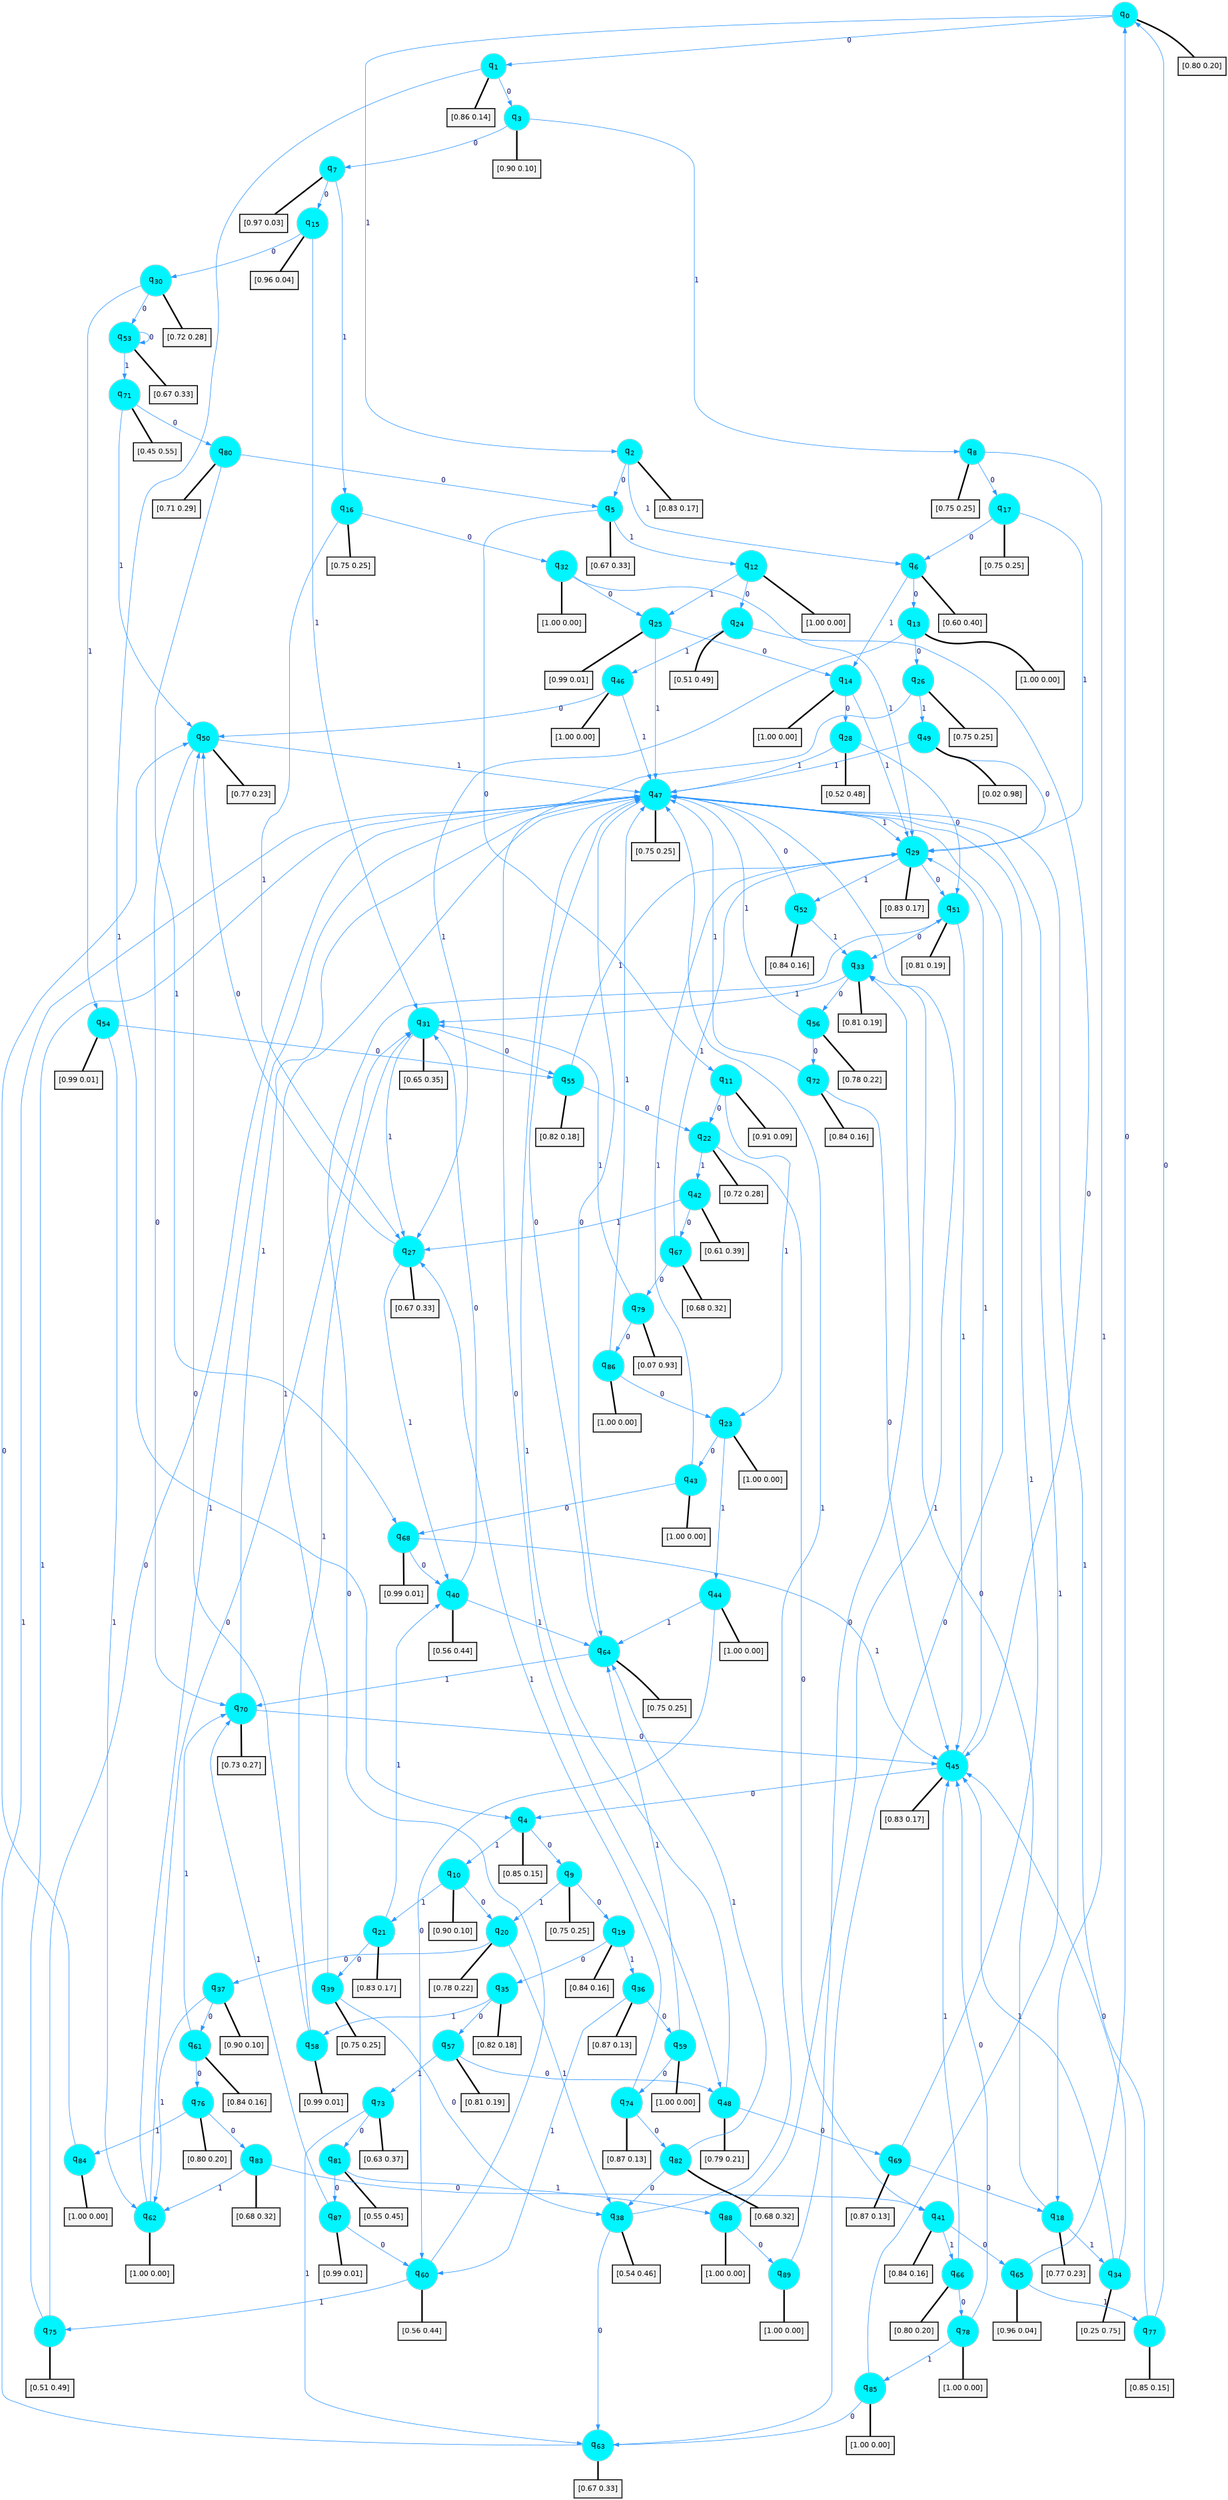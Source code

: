 digraph G {
graph [
bgcolor=transparent, dpi=300, rankdir=TD, size="40,25"];
node [
color=gray, fillcolor=turquoise1, fontcolor=black, fontname=Helvetica, fontsize=16, fontweight=bold, shape=circle, style=filled];
edge [
arrowsize=1, color=dodgerblue1, fontcolor=midnightblue, fontname=courier, fontweight=bold, penwidth=1, style=solid, weight=20];
0[label=<q<SUB>0</SUB>>];
1[label=<q<SUB>1</SUB>>];
2[label=<q<SUB>2</SUB>>];
3[label=<q<SUB>3</SUB>>];
4[label=<q<SUB>4</SUB>>];
5[label=<q<SUB>5</SUB>>];
6[label=<q<SUB>6</SUB>>];
7[label=<q<SUB>7</SUB>>];
8[label=<q<SUB>8</SUB>>];
9[label=<q<SUB>9</SUB>>];
10[label=<q<SUB>10</SUB>>];
11[label=<q<SUB>11</SUB>>];
12[label=<q<SUB>12</SUB>>];
13[label=<q<SUB>13</SUB>>];
14[label=<q<SUB>14</SUB>>];
15[label=<q<SUB>15</SUB>>];
16[label=<q<SUB>16</SUB>>];
17[label=<q<SUB>17</SUB>>];
18[label=<q<SUB>18</SUB>>];
19[label=<q<SUB>19</SUB>>];
20[label=<q<SUB>20</SUB>>];
21[label=<q<SUB>21</SUB>>];
22[label=<q<SUB>22</SUB>>];
23[label=<q<SUB>23</SUB>>];
24[label=<q<SUB>24</SUB>>];
25[label=<q<SUB>25</SUB>>];
26[label=<q<SUB>26</SUB>>];
27[label=<q<SUB>27</SUB>>];
28[label=<q<SUB>28</SUB>>];
29[label=<q<SUB>29</SUB>>];
30[label=<q<SUB>30</SUB>>];
31[label=<q<SUB>31</SUB>>];
32[label=<q<SUB>32</SUB>>];
33[label=<q<SUB>33</SUB>>];
34[label=<q<SUB>34</SUB>>];
35[label=<q<SUB>35</SUB>>];
36[label=<q<SUB>36</SUB>>];
37[label=<q<SUB>37</SUB>>];
38[label=<q<SUB>38</SUB>>];
39[label=<q<SUB>39</SUB>>];
40[label=<q<SUB>40</SUB>>];
41[label=<q<SUB>41</SUB>>];
42[label=<q<SUB>42</SUB>>];
43[label=<q<SUB>43</SUB>>];
44[label=<q<SUB>44</SUB>>];
45[label=<q<SUB>45</SUB>>];
46[label=<q<SUB>46</SUB>>];
47[label=<q<SUB>47</SUB>>];
48[label=<q<SUB>48</SUB>>];
49[label=<q<SUB>49</SUB>>];
50[label=<q<SUB>50</SUB>>];
51[label=<q<SUB>51</SUB>>];
52[label=<q<SUB>52</SUB>>];
53[label=<q<SUB>53</SUB>>];
54[label=<q<SUB>54</SUB>>];
55[label=<q<SUB>55</SUB>>];
56[label=<q<SUB>56</SUB>>];
57[label=<q<SUB>57</SUB>>];
58[label=<q<SUB>58</SUB>>];
59[label=<q<SUB>59</SUB>>];
60[label=<q<SUB>60</SUB>>];
61[label=<q<SUB>61</SUB>>];
62[label=<q<SUB>62</SUB>>];
63[label=<q<SUB>63</SUB>>];
64[label=<q<SUB>64</SUB>>];
65[label=<q<SUB>65</SUB>>];
66[label=<q<SUB>66</SUB>>];
67[label=<q<SUB>67</SUB>>];
68[label=<q<SUB>68</SUB>>];
69[label=<q<SUB>69</SUB>>];
70[label=<q<SUB>70</SUB>>];
71[label=<q<SUB>71</SUB>>];
72[label=<q<SUB>72</SUB>>];
73[label=<q<SUB>73</SUB>>];
74[label=<q<SUB>74</SUB>>];
75[label=<q<SUB>75</SUB>>];
76[label=<q<SUB>76</SUB>>];
77[label=<q<SUB>77</SUB>>];
78[label=<q<SUB>78</SUB>>];
79[label=<q<SUB>79</SUB>>];
80[label=<q<SUB>80</SUB>>];
81[label=<q<SUB>81</SUB>>];
82[label=<q<SUB>82</SUB>>];
83[label=<q<SUB>83</SUB>>];
84[label=<q<SUB>84</SUB>>];
85[label=<q<SUB>85</SUB>>];
86[label=<q<SUB>86</SUB>>];
87[label=<q<SUB>87</SUB>>];
88[label=<q<SUB>88</SUB>>];
89[label=<q<SUB>89</SUB>>];
90[label="[0.80 0.20]", shape=box,fontcolor=black, fontname=Helvetica, fontsize=14, penwidth=2, fillcolor=whitesmoke,color=black];
91[label="[0.86 0.14]", shape=box,fontcolor=black, fontname=Helvetica, fontsize=14, penwidth=2, fillcolor=whitesmoke,color=black];
92[label="[0.83 0.17]", shape=box,fontcolor=black, fontname=Helvetica, fontsize=14, penwidth=2, fillcolor=whitesmoke,color=black];
93[label="[0.90 0.10]", shape=box,fontcolor=black, fontname=Helvetica, fontsize=14, penwidth=2, fillcolor=whitesmoke,color=black];
94[label="[0.85 0.15]", shape=box,fontcolor=black, fontname=Helvetica, fontsize=14, penwidth=2, fillcolor=whitesmoke,color=black];
95[label="[0.67 0.33]", shape=box,fontcolor=black, fontname=Helvetica, fontsize=14, penwidth=2, fillcolor=whitesmoke,color=black];
96[label="[0.60 0.40]", shape=box,fontcolor=black, fontname=Helvetica, fontsize=14, penwidth=2, fillcolor=whitesmoke,color=black];
97[label="[0.97 0.03]", shape=box,fontcolor=black, fontname=Helvetica, fontsize=14, penwidth=2, fillcolor=whitesmoke,color=black];
98[label="[0.75 0.25]", shape=box,fontcolor=black, fontname=Helvetica, fontsize=14, penwidth=2, fillcolor=whitesmoke,color=black];
99[label="[0.75 0.25]", shape=box,fontcolor=black, fontname=Helvetica, fontsize=14, penwidth=2, fillcolor=whitesmoke,color=black];
100[label="[0.90 0.10]", shape=box,fontcolor=black, fontname=Helvetica, fontsize=14, penwidth=2, fillcolor=whitesmoke,color=black];
101[label="[0.91 0.09]", shape=box,fontcolor=black, fontname=Helvetica, fontsize=14, penwidth=2, fillcolor=whitesmoke,color=black];
102[label="[1.00 0.00]", shape=box,fontcolor=black, fontname=Helvetica, fontsize=14, penwidth=2, fillcolor=whitesmoke,color=black];
103[label="[1.00 0.00]", shape=box,fontcolor=black, fontname=Helvetica, fontsize=14, penwidth=2, fillcolor=whitesmoke,color=black];
104[label="[1.00 0.00]", shape=box,fontcolor=black, fontname=Helvetica, fontsize=14, penwidth=2, fillcolor=whitesmoke,color=black];
105[label="[0.96 0.04]", shape=box,fontcolor=black, fontname=Helvetica, fontsize=14, penwidth=2, fillcolor=whitesmoke,color=black];
106[label="[0.75 0.25]", shape=box,fontcolor=black, fontname=Helvetica, fontsize=14, penwidth=2, fillcolor=whitesmoke,color=black];
107[label="[0.75 0.25]", shape=box,fontcolor=black, fontname=Helvetica, fontsize=14, penwidth=2, fillcolor=whitesmoke,color=black];
108[label="[0.77 0.23]", shape=box,fontcolor=black, fontname=Helvetica, fontsize=14, penwidth=2, fillcolor=whitesmoke,color=black];
109[label="[0.84 0.16]", shape=box,fontcolor=black, fontname=Helvetica, fontsize=14, penwidth=2, fillcolor=whitesmoke,color=black];
110[label="[0.78 0.22]", shape=box,fontcolor=black, fontname=Helvetica, fontsize=14, penwidth=2, fillcolor=whitesmoke,color=black];
111[label="[0.83 0.17]", shape=box,fontcolor=black, fontname=Helvetica, fontsize=14, penwidth=2, fillcolor=whitesmoke,color=black];
112[label="[0.72 0.28]", shape=box,fontcolor=black, fontname=Helvetica, fontsize=14, penwidth=2, fillcolor=whitesmoke,color=black];
113[label="[1.00 0.00]", shape=box,fontcolor=black, fontname=Helvetica, fontsize=14, penwidth=2, fillcolor=whitesmoke,color=black];
114[label="[0.51 0.49]", shape=box,fontcolor=black, fontname=Helvetica, fontsize=14, penwidth=2, fillcolor=whitesmoke,color=black];
115[label="[0.99 0.01]", shape=box,fontcolor=black, fontname=Helvetica, fontsize=14, penwidth=2, fillcolor=whitesmoke,color=black];
116[label="[0.75 0.25]", shape=box,fontcolor=black, fontname=Helvetica, fontsize=14, penwidth=2, fillcolor=whitesmoke,color=black];
117[label="[0.67 0.33]", shape=box,fontcolor=black, fontname=Helvetica, fontsize=14, penwidth=2, fillcolor=whitesmoke,color=black];
118[label="[0.52 0.48]", shape=box,fontcolor=black, fontname=Helvetica, fontsize=14, penwidth=2, fillcolor=whitesmoke,color=black];
119[label="[0.83 0.17]", shape=box,fontcolor=black, fontname=Helvetica, fontsize=14, penwidth=2, fillcolor=whitesmoke,color=black];
120[label="[0.72 0.28]", shape=box,fontcolor=black, fontname=Helvetica, fontsize=14, penwidth=2, fillcolor=whitesmoke,color=black];
121[label="[0.65 0.35]", shape=box,fontcolor=black, fontname=Helvetica, fontsize=14, penwidth=2, fillcolor=whitesmoke,color=black];
122[label="[1.00 0.00]", shape=box,fontcolor=black, fontname=Helvetica, fontsize=14, penwidth=2, fillcolor=whitesmoke,color=black];
123[label="[0.81 0.19]", shape=box,fontcolor=black, fontname=Helvetica, fontsize=14, penwidth=2, fillcolor=whitesmoke,color=black];
124[label="[0.25 0.75]", shape=box,fontcolor=black, fontname=Helvetica, fontsize=14, penwidth=2, fillcolor=whitesmoke,color=black];
125[label="[0.82 0.18]", shape=box,fontcolor=black, fontname=Helvetica, fontsize=14, penwidth=2, fillcolor=whitesmoke,color=black];
126[label="[0.87 0.13]", shape=box,fontcolor=black, fontname=Helvetica, fontsize=14, penwidth=2, fillcolor=whitesmoke,color=black];
127[label="[0.90 0.10]", shape=box,fontcolor=black, fontname=Helvetica, fontsize=14, penwidth=2, fillcolor=whitesmoke,color=black];
128[label="[0.54 0.46]", shape=box,fontcolor=black, fontname=Helvetica, fontsize=14, penwidth=2, fillcolor=whitesmoke,color=black];
129[label="[0.75 0.25]", shape=box,fontcolor=black, fontname=Helvetica, fontsize=14, penwidth=2, fillcolor=whitesmoke,color=black];
130[label="[0.56 0.44]", shape=box,fontcolor=black, fontname=Helvetica, fontsize=14, penwidth=2, fillcolor=whitesmoke,color=black];
131[label="[0.84 0.16]", shape=box,fontcolor=black, fontname=Helvetica, fontsize=14, penwidth=2, fillcolor=whitesmoke,color=black];
132[label="[0.61 0.39]", shape=box,fontcolor=black, fontname=Helvetica, fontsize=14, penwidth=2, fillcolor=whitesmoke,color=black];
133[label="[1.00 0.00]", shape=box,fontcolor=black, fontname=Helvetica, fontsize=14, penwidth=2, fillcolor=whitesmoke,color=black];
134[label="[1.00 0.00]", shape=box,fontcolor=black, fontname=Helvetica, fontsize=14, penwidth=2, fillcolor=whitesmoke,color=black];
135[label="[0.83 0.17]", shape=box,fontcolor=black, fontname=Helvetica, fontsize=14, penwidth=2, fillcolor=whitesmoke,color=black];
136[label="[1.00 0.00]", shape=box,fontcolor=black, fontname=Helvetica, fontsize=14, penwidth=2, fillcolor=whitesmoke,color=black];
137[label="[0.75 0.25]", shape=box,fontcolor=black, fontname=Helvetica, fontsize=14, penwidth=2, fillcolor=whitesmoke,color=black];
138[label="[0.79 0.21]", shape=box,fontcolor=black, fontname=Helvetica, fontsize=14, penwidth=2, fillcolor=whitesmoke,color=black];
139[label="[0.02 0.98]", shape=box,fontcolor=black, fontname=Helvetica, fontsize=14, penwidth=2, fillcolor=whitesmoke,color=black];
140[label="[0.77 0.23]", shape=box,fontcolor=black, fontname=Helvetica, fontsize=14, penwidth=2, fillcolor=whitesmoke,color=black];
141[label="[0.81 0.19]", shape=box,fontcolor=black, fontname=Helvetica, fontsize=14, penwidth=2, fillcolor=whitesmoke,color=black];
142[label="[0.84 0.16]", shape=box,fontcolor=black, fontname=Helvetica, fontsize=14, penwidth=2, fillcolor=whitesmoke,color=black];
143[label="[0.67 0.33]", shape=box,fontcolor=black, fontname=Helvetica, fontsize=14, penwidth=2, fillcolor=whitesmoke,color=black];
144[label="[0.99 0.01]", shape=box,fontcolor=black, fontname=Helvetica, fontsize=14, penwidth=2, fillcolor=whitesmoke,color=black];
145[label="[0.82 0.18]", shape=box,fontcolor=black, fontname=Helvetica, fontsize=14, penwidth=2, fillcolor=whitesmoke,color=black];
146[label="[0.78 0.22]", shape=box,fontcolor=black, fontname=Helvetica, fontsize=14, penwidth=2, fillcolor=whitesmoke,color=black];
147[label="[0.81 0.19]", shape=box,fontcolor=black, fontname=Helvetica, fontsize=14, penwidth=2, fillcolor=whitesmoke,color=black];
148[label="[0.99 0.01]", shape=box,fontcolor=black, fontname=Helvetica, fontsize=14, penwidth=2, fillcolor=whitesmoke,color=black];
149[label="[1.00 0.00]", shape=box,fontcolor=black, fontname=Helvetica, fontsize=14, penwidth=2, fillcolor=whitesmoke,color=black];
150[label="[0.56 0.44]", shape=box,fontcolor=black, fontname=Helvetica, fontsize=14, penwidth=2, fillcolor=whitesmoke,color=black];
151[label="[0.84 0.16]", shape=box,fontcolor=black, fontname=Helvetica, fontsize=14, penwidth=2, fillcolor=whitesmoke,color=black];
152[label="[1.00 0.00]", shape=box,fontcolor=black, fontname=Helvetica, fontsize=14, penwidth=2, fillcolor=whitesmoke,color=black];
153[label="[0.67 0.33]", shape=box,fontcolor=black, fontname=Helvetica, fontsize=14, penwidth=2, fillcolor=whitesmoke,color=black];
154[label="[0.75 0.25]", shape=box,fontcolor=black, fontname=Helvetica, fontsize=14, penwidth=2, fillcolor=whitesmoke,color=black];
155[label="[0.96 0.04]", shape=box,fontcolor=black, fontname=Helvetica, fontsize=14, penwidth=2, fillcolor=whitesmoke,color=black];
156[label="[0.80 0.20]", shape=box,fontcolor=black, fontname=Helvetica, fontsize=14, penwidth=2, fillcolor=whitesmoke,color=black];
157[label="[0.68 0.32]", shape=box,fontcolor=black, fontname=Helvetica, fontsize=14, penwidth=2, fillcolor=whitesmoke,color=black];
158[label="[0.99 0.01]", shape=box,fontcolor=black, fontname=Helvetica, fontsize=14, penwidth=2, fillcolor=whitesmoke,color=black];
159[label="[0.87 0.13]", shape=box,fontcolor=black, fontname=Helvetica, fontsize=14, penwidth=2, fillcolor=whitesmoke,color=black];
160[label="[0.73 0.27]", shape=box,fontcolor=black, fontname=Helvetica, fontsize=14, penwidth=2, fillcolor=whitesmoke,color=black];
161[label="[0.45 0.55]", shape=box,fontcolor=black, fontname=Helvetica, fontsize=14, penwidth=2, fillcolor=whitesmoke,color=black];
162[label="[0.84 0.16]", shape=box,fontcolor=black, fontname=Helvetica, fontsize=14, penwidth=2, fillcolor=whitesmoke,color=black];
163[label="[0.63 0.37]", shape=box,fontcolor=black, fontname=Helvetica, fontsize=14, penwidth=2, fillcolor=whitesmoke,color=black];
164[label="[0.87 0.13]", shape=box,fontcolor=black, fontname=Helvetica, fontsize=14, penwidth=2, fillcolor=whitesmoke,color=black];
165[label="[0.51 0.49]", shape=box,fontcolor=black, fontname=Helvetica, fontsize=14, penwidth=2, fillcolor=whitesmoke,color=black];
166[label="[0.80 0.20]", shape=box,fontcolor=black, fontname=Helvetica, fontsize=14, penwidth=2, fillcolor=whitesmoke,color=black];
167[label="[0.85 0.15]", shape=box,fontcolor=black, fontname=Helvetica, fontsize=14, penwidth=2, fillcolor=whitesmoke,color=black];
168[label="[1.00 0.00]", shape=box,fontcolor=black, fontname=Helvetica, fontsize=14, penwidth=2, fillcolor=whitesmoke,color=black];
169[label="[0.07 0.93]", shape=box,fontcolor=black, fontname=Helvetica, fontsize=14, penwidth=2, fillcolor=whitesmoke,color=black];
170[label="[0.71 0.29]", shape=box,fontcolor=black, fontname=Helvetica, fontsize=14, penwidth=2, fillcolor=whitesmoke,color=black];
171[label="[0.55 0.45]", shape=box,fontcolor=black, fontname=Helvetica, fontsize=14, penwidth=2, fillcolor=whitesmoke,color=black];
172[label="[0.68 0.32]", shape=box,fontcolor=black, fontname=Helvetica, fontsize=14, penwidth=2, fillcolor=whitesmoke,color=black];
173[label="[0.68 0.32]", shape=box,fontcolor=black, fontname=Helvetica, fontsize=14, penwidth=2, fillcolor=whitesmoke,color=black];
174[label="[1.00 0.00]", shape=box,fontcolor=black, fontname=Helvetica, fontsize=14, penwidth=2, fillcolor=whitesmoke,color=black];
175[label="[1.00 0.00]", shape=box,fontcolor=black, fontname=Helvetica, fontsize=14, penwidth=2, fillcolor=whitesmoke,color=black];
176[label="[1.00 0.00]", shape=box,fontcolor=black, fontname=Helvetica, fontsize=14, penwidth=2, fillcolor=whitesmoke,color=black];
177[label="[0.99 0.01]", shape=box,fontcolor=black, fontname=Helvetica, fontsize=14, penwidth=2, fillcolor=whitesmoke,color=black];
178[label="[1.00 0.00]", shape=box,fontcolor=black, fontname=Helvetica, fontsize=14, penwidth=2, fillcolor=whitesmoke,color=black];
179[label="[1.00 0.00]", shape=box,fontcolor=black, fontname=Helvetica, fontsize=14, penwidth=2, fillcolor=whitesmoke,color=black];
0->1 [label=0];
0->2 [label=1];
0->90 [arrowhead=none, penwidth=3,color=black];
1->3 [label=0];
1->4 [label=1];
1->91 [arrowhead=none, penwidth=3,color=black];
2->5 [label=0];
2->6 [label=1];
2->92 [arrowhead=none, penwidth=3,color=black];
3->7 [label=0];
3->8 [label=1];
3->93 [arrowhead=none, penwidth=3,color=black];
4->9 [label=0];
4->10 [label=1];
4->94 [arrowhead=none, penwidth=3,color=black];
5->11 [label=0];
5->12 [label=1];
5->95 [arrowhead=none, penwidth=3,color=black];
6->13 [label=0];
6->14 [label=1];
6->96 [arrowhead=none, penwidth=3,color=black];
7->15 [label=0];
7->16 [label=1];
7->97 [arrowhead=none, penwidth=3,color=black];
8->17 [label=0];
8->18 [label=1];
8->98 [arrowhead=none, penwidth=3,color=black];
9->19 [label=0];
9->20 [label=1];
9->99 [arrowhead=none, penwidth=3,color=black];
10->20 [label=0];
10->21 [label=1];
10->100 [arrowhead=none, penwidth=3,color=black];
11->22 [label=0];
11->23 [label=1];
11->101 [arrowhead=none, penwidth=3,color=black];
12->24 [label=0];
12->25 [label=1];
12->102 [arrowhead=none, penwidth=3,color=black];
13->26 [label=0];
13->27 [label=1];
13->103 [arrowhead=none, penwidth=3,color=black];
14->28 [label=0];
14->29 [label=1];
14->104 [arrowhead=none, penwidth=3,color=black];
15->30 [label=0];
15->31 [label=1];
15->105 [arrowhead=none, penwidth=3,color=black];
16->32 [label=0];
16->27 [label=1];
16->106 [arrowhead=none, penwidth=3,color=black];
17->6 [label=0];
17->29 [label=1];
17->107 [arrowhead=none, penwidth=3,color=black];
18->33 [label=0];
18->34 [label=1];
18->108 [arrowhead=none, penwidth=3,color=black];
19->35 [label=0];
19->36 [label=1];
19->109 [arrowhead=none, penwidth=3,color=black];
20->37 [label=0];
20->38 [label=1];
20->110 [arrowhead=none, penwidth=3,color=black];
21->39 [label=0];
21->40 [label=1];
21->111 [arrowhead=none, penwidth=3,color=black];
22->41 [label=0];
22->42 [label=1];
22->112 [arrowhead=none, penwidth=3,color=black];
23->43 [label=0];
23->44 [label=1];
23->113 [arrowhead=none, penwidth=3,color=black];
24->45 [label=0];
24->46 [label=1];
24->114 [arrowhead=none, penwidth=3,color=black];
25->14 [label=0];
25->47 [label=1];
25->115 [arrowhead=none, penwidth=3,color=black];
26->48 [label=0];
26->49 [label=1];
26->116 [arrowhead=none, penwidth=3,color=black];
27->50 [label=0];
27->40 [label=1];
27->117 [arrowhead=none, penwidth=3,color=black];
28->51 [label=0];
28->47 [label=1];
28->118 [arrowhead=none, penwidth=3,color=black];
29->51 [label=0];
29->52 [label=1];
29->119 [arrowhead=none, penwidth=3,color=black];
30->53 [label=0];
30->54 [label=1];
30->120 [arrowhead=none, penwidth=3,color=black];
31->55 [label=0];
31->27 [label=1];
31->121 [arrowhead=none, penwidth=3,color=black];
32->25 [label=0];
32->29 [label=1];
32->122 [arrowhead=none, penwidth=3,color=black];
33->56 [label=0];
33->31 [label=1];
33->123 [arrowhead=none, penwidth=3,color=black];
34->45 [label=0];
34->45 [label=1];
34->124 [arrowhead=none, penwidth=3,color=black];
35->57 [label=0];
35->58 [label=1];
35->125 [arrowhead=none, penwidth=3,color=black];
36->59 [label=0];
36->60 [label=1];
36->126 [arrowhead=none, penwidth=3,color=black];
37->61 [label=0];
37->62 [label=1];
37->127 [arrowhead=none, penwidth=3,color=black];
38->63 [label=0];
38->47 [label=1];
38->128 [arrowhead=none, penwidth=3,color=black];
39->38 [label=0];
39->47 [label=1];
39->129 [arrowhead=none, penwidth=3,color=black];
40->31 [label=0];
40->64 [label=1];
40->130 [arrowhead=none, penwidth=3,color=black];
41->65 [label=0];
41->66 [label=1];
41->131 [arrowhead=none, penwidth=3,color=black];
42->67 [label=0];
42->27 [label=1];
42->132 [arrowhead=none, penwidth=3,color=black];
43->68 [label=0];
43->29 [label=1];
43->133 [arrowhead=none, penwidth=3,color=black];
44->60 [label=0];
44->64 [label=1];
44->134 [arrowhead=none, penwidth=3,color=black];
45->4 [label=0];
45->29 [label=1];
45->135 [arrowhead=none, penwidth=3,color=black];
46->50 [label=0];
46->47 [label=1];
46->136 [arrowhead=none, penwidth=3,color=black];
47->64 [label=0];
47->29 [label=1];
47->137 [arrowhead=none, penwidth=3,color=black];
48->69 [label=0];
48->47 [label=1];
48->138 [arrowhead=none, penwidth=3,color=black];
49->29 [label=0];
49->47 [label=1];
49->139 [arrowhead=none, penwidth=3,color=black];
50->70 [label=0];
50->47 [label=1];
50->140 [arrowhead=none, penwidth=3,color=black];
51->33 [label=0];
51->45 [label=1];
51->141 [arrowhead=none, penwidth=3,color=black];
52->47 [label=0];
52->33 [label=1];
52->142 [arrowhead=none, penwidth=3,color=black];
53->53 [label=0];
53->71 [label=1];
53->143 [arrowhead=none, penwidth=3,color=black];
54->55 [label=0];
54->62 [label=1];
54->144 [arrowhead=none, penwidth=3,color=black];
55->22 [label=0];
55->29 [label=1];
55->145 [arrowhead=none, penwidth=3,color=black];
56->72 [label=0];
56->47 [label=1];
56->146 [arrowhead=none, penwidth=3,color=black];
57->48 [label=0];
57->73 [label=1];
57->147 [arrowhead=none, penwidth=3,color=black];
58->50 [label=0];
58->31 [label=1];
58->148 [arrowhead=none, penwidth=3,color=black];
59->74 [label=0];
59->64 [label=1];
59->149 [arrowhead=none, penwidth=3,color=black];
60->51 [label=0];
60->75 [label=1];
60->150 [arrowhead=none, penwidth=3,color=black];
61->76 [label=0];
61->70 [label=1];
61->151 [arrowhead=none, penwidth=3,color=black];
62->31 [label=0];
62->47 [label=1];
62->152 [arrowhead=none, penwidth=3,color=black];
63->47 [label=0];
63->47 [label=1];
63->153 [arrowhead=none, penwidth=3,color=black];
64->47 [label=0];
64->70 [label=1];
64->154 [arrowhead=none, penwidth=3,color=black];
65->0 [label=0];
65->77 [label=1];
65->155 [arrowhead=none, penwidth=3,color=black];
66->78 [label=0];
66->45 [label=1];
66->156 [arrowhead=none, penwidth=3,color=black];
67->79 [label=0];
67->29 [label=1];
67->157 [arrowhead=none, penwidth=3,color=black];
68->40 [label=0];
68->45 [label=1];
68->158 [arrowhead=none, penwidth=3,color=black];
69->18 [label=0];
69->47 [label=1];
69->159 [arrowhead=none, penwidth=3,color=black];
70->45 [label=0];
70->47 [label=1];
70->160 [arrowhead=none, penwidth=3,color=black];
71->80 [label=0];
71->50 [label=1];
71->161 [arrowhead=none, penwidth=3,color=black];
72->45 [label=0];
72->47 [label=1];
72->162 [arrowhead=none, penwidth=3,color=black];
73->81 [label=0];
73->63 [label=1];
73->163 [arrowhead=none, penwidth=3,color=black];
74->82 [label=0];
74->27 [label=1];
74->164 [arrowhead=none, penwidth=3,color=black];
75->47 [label=0];
75->47 [label=1];
75->165 [arrowhead=none, penwidth=3,color=black];
76->83 [label=0];
76->84 [label=1];
76->166 [arrowhead=none, penwidth=3,color=black];
77->0 [label=0];
77->47 [label=1];
77->167 [arrowhead=none, penwidth=3,color=black];
78->45 [label=0];
78->85 [label=1];
78->168 [arrowhead=none, penwidth=3,color=black];
79->86 [label=0];
79->31 [label=1];
79->169 [arrowhead=none, penwidth=3,color=black];
80->5 [label=0];
80->68 [label=1];
80->170 [arrowhead=none, penwidth=3,color=black];
81->87 [label=0];
81->88 [label=1];
81->171 [arrowhead=none, penwidth=3,color=black];
82->38 [label=0];
82->64 [label=1];
82->172 [arrowhead=none, penwidth=3,color=black];
83->41 [label=0];
83->62 [label=1];
83->173 [arrowhead=none, penwidth=3,color=black];
84->50 [label=0];
84->174 [arrowhead=none, penwidth=3,color=black];
85->63 [label=0];
85->47 [label=1];
85->175 [arrowhead=none, penwidth=3,color=black];
86->23 [label=0];
86->47 [label=1];
86->176 [arrowhead=none, penwidth=3,color=black];
87->60 [label=0];
87->70 [label=1];
87->177 [arrowhead=none, penwidth=3,color=black];
88->89 [label=0];
88->47 [label=1];
88->178 [arrowhead=none, penwidth=3,color=black];
89->33 [label=0];
89->179 [arrowhead=none, penwidth=3,color=black];
}
